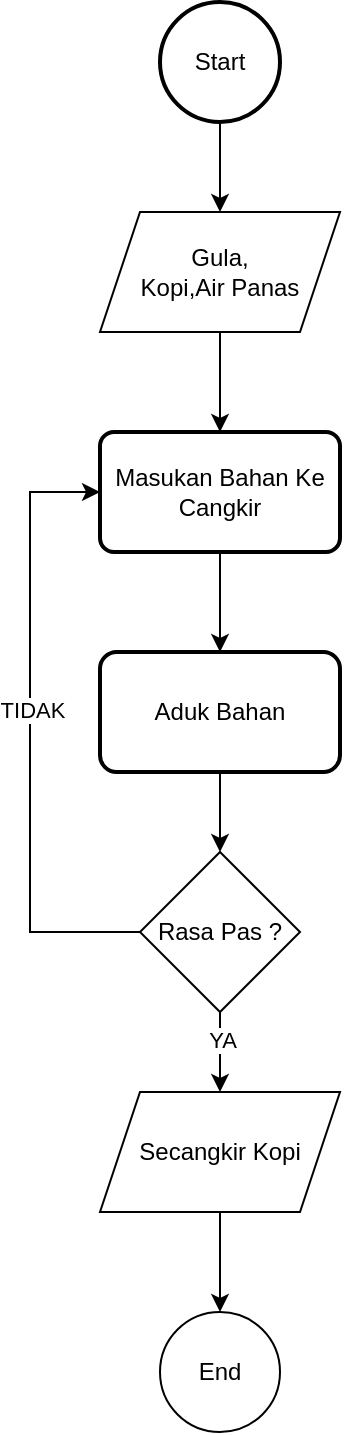 <mxfile version="21.6.5" type="github">
  <diagram name="Page-1" id="FV0oEAjTnMGudxqZYHoA">
    <mxGraphModel dx="739" dy="462" grid="1" gridSize="10" guides="1" tooltips="1" connect="1" arrows="1" fold="1" page="1" pageScale="1" pageWidth="850" pageHeight="1100" math="0" shadow="0">
      <root>
        <mxCell id="0" />
        <mxCell id="1" parent="0" />
        <mxCell id="qTVbV7Np9YWSOGLKm-d4-5" value="" style="edgeStyle=orthogonalEdgeStyle;rounded=0;orthogonalLoop=1;jettySize=auto;html=1;" edge="1" parent="1" source="qTVbV7Np9YWSOGLKm-d4-1" target="qTVbV7Np9YWSOGLKm-d4-4">
          <mxGeometry relative="1" as="geometry" />
        </mxCell>
        <mxCell id="qTVbV7Np9YWSOGLKm-d4-1" value="Start" style="strokeWidth=2;html=1;shape=mxgraph.flowchart.start_2;whiteSpace=wrap;" vertex="1" parent="1">
          <mxGeometry x="345" y="55" width="60" height="60" as="geometry" />
        </mxCell>
        <mxCell id="qTVbV7Np9YWSOGLKm-d4-9" value="" style="edgeStyle=orthogonalEdgeStyle;rounded=0;orthogonalLoop=1;jettySize=auto;html=1;" edge="1" parent="1" source="qTVbV7Np9YWSOGLKm-d4-2" target="qTVbV7Np9YWSOGLKm-d4-8">
          <mxGeometry relative="1" as="geometry" />
        </mxCell>
        <mxCell id="qTVbV7Np9YWSOGLKm-d4-2" value="Masukan Bahan Ke Cangkir" style="rounded=1;whiteSpace=wrap;html=1;absoluteArcSize=1;arcSize=14;strokeWidth=2;aspect=fixed;" vertex="1" parent="1">
          <mxGeometry x="315" y="270" width="120" height="60" as="geometry" />
        </mxCell>
        <mxCell id="qTVbV7Np9YWSOGLKm-d4-6" value="" style="edgeStyle=orthogonalEdgeStyle;rounded=0;orthogonalLoop=1;jettySize=auto;html=1;" edge="1" parent="1" source="qTVbV7Np9YWSOGLKm-d4-4" target="qTVbV7Np9YWSOGLKm-d4-2">
          <mxGeometry relative="1" as="geometry" />
        </mxCell>
        <mxCell id="qTVbV7Np9YWSOGLKm-d4-4" value="Gula,&lt;br style=&quot;border-color: var(--border-color); text-align: right;&quot;&gt;&lt;div style=&quot;border-color: var(--border-color); text-align: right;&quot;&gt;&lt;span style=&quot;border-color: var(--border-color); background-color: initial;&quot;&gt;Kopi,&lt;/span&gt;&lt;span style=&quot;border-color: var(--border-color); background-color: initial;&quot;&gt;Air Panas&lt;/span&gt;&lt;/div&gt;" style="shape=parallelogram;perimeter=parallelogramPerimeter;whiteSpace=wrap;html=1;fixedSize=1;" vertex="1" parent="1">
          <mxGeometry x="315" y="160" width="120" height="60" as="geometry" />
        </mxCell>
        <mxCell id="qTVbV7Np9YWSOGLKm-d4-11" value="" style="edgeStyle=orthogonalEdgeStyle;rounded=0;orthogonalLoop=1;jettySize=auto;html=1;" edge="1" parent="1" source="qTVbV7Np9YWSOGLKm-d4-8" target="qTVbV7Np9YWSOGLKm-d4-10">
          <mxGeometry relative="1" as="geometry" />
        </mxCell>
        <mxCell id="qTVbV7Np9YWSOGLKm-d4-8" value="Aduk Bahan" style="whiteSpace=wrap;html=1;rounded=1;arcSize=14;strokeWidth=2;" vertex="1" parent="1">
          <mxGeometry x="315" y="380" width="120" height="60" as="geometry" />
        </mxCell>
        <mxCell id="qTVbV7Np9YWSOGLKm-d4-13" value="" style="edgeStyle=orthogonalEdgeStyle;rounded=0;orthogonalLoop=1;jettySize=auto;html=1;" edge="1" parent="1" source="qTVbV7Np9YWSOGLKm-d4-10" target="qTVbV7Np9YWSOGLKm-d4-12">
          <mxGeometry relative="1" as="geometry" />
        </mxCell>
        <mxCell id="qTVbV7Np9YWSOGLKm-d4-16" value="YA" style="edgeLabel;html=1;align=center;verticalAlign=middle;resizable=0;points=[];" vertex="1" connectable="0" parent="qTVbV7Np9YWSOGLKm-d4-13">
          <mxGeometry x="-0.3" y="1" relative="1" as="geometry">
            <mxPoint as="offset" />
          </mxGeometry>
        </mxCell>
        <mxCell id="qTVbV7Np9YWSOGLKm-d4-17" style="edgeStyle=orthogonalEdgeStyle;rounded=0;orthogonalLoop=1;jettySize=auto;html=1;exitX=0;exitY=0.5;exitDx=0;exitDy=0;entryX=0;entryY=0.5;entryDx=0;entryDy=0;" edge="1" parent="1" source="qTVbV7Np9YWSOGLKm-d4-10" target="qTVbV7Np9YWSOGLKm-d4-2">
          <mxGeometry relative="1" as="geometry">
            <Array as="points">
              <mxPoint x="280" y="520" />
              <mxPoint x="280" y="300" />
            </Array>
          </mxGeometry>
        </mxCell>
        <mxCell id="qTVbV7Np9YWSOGLKm-d4-18" value="TIDAK" style="edgeLabel;html=1;align=center;verticalAlign=middle;resizable=0;points=[];" vertex="1" connectable="0" parent="qTVbV7Np9YWSOGLKm-d4-17">
          <mxGeometry x="0.071" y="-1" relative="1" as="geometry">
            <mxPoint as="offset" />
          </mxGeometry>
        </mxCell>
        <mxCell id="qTVbV7Np9YWSOGLKm-d4-10" value="Rasa Pas ?" style="rhombus;whiteSpace=wrap;html=1;" vertex="1" parent="1">
          <mxGeometry x="335" y="480" width="80" height="80" as="geometry" />
        </mxCell>
        <mxCell id="qTVbV7Np9YWSOGLKm-d4-15" value="" style="edgeStyle=orthogonalEdgeStyle;rounded=0;orthogonalLoop=1;jettySize=auto;html=1;" edge="1" parent="1" source="qTVbV7Np9YWSOGLKm-d4-12" target="qTVbV7Np9YWSOGLKm-d4-14">
          <mxGeometry relative="1" as="geometry" />
        </mxCell>
        <mxCell id="qTVbV7Np9YWSOGLKm-d4-12" value="Secangkir Kopi" style="shape=parallelogram;perimeter=parallelogramPerimeter;whiteSpace=wrap;html=1;fixedSize=1;" vertex="1" parent="1">
          <mxGeometry x="315" y="600" width="120" height="60" as="geometry" />
        </mxCell>
        <mxCell id="qTVbV7Np9YWSOGLKm-d4-14" value="End" style="ellipse;whiteSpace=wrap;html=1;" vertex="1" parent="1">
          <mxGeometry x="345" y="710" width="60" height="60" as="geometry" />
        </mxCell>
      </root>
    </mxGraphModel>
  </diagram>
</mxfile>
